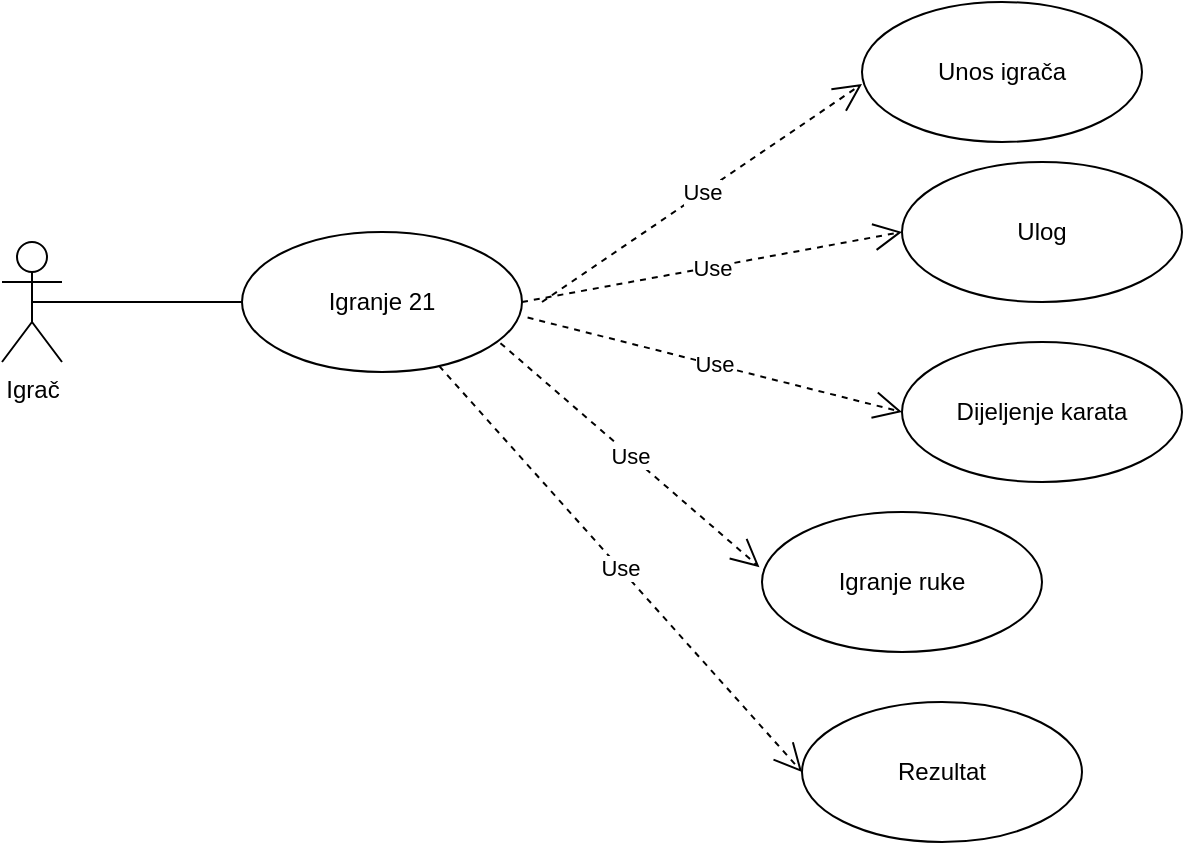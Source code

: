 <mxfile version="14.1.9" type="github" pages="7">
  <diagram id="gBrkXUR-gjfU9QfjnMFt" name="Dijagram korištenja 21">
    <mxGraphModel dx="1038" dy="548" grid="1" gridSize="10" guides="1" tooltips="1" connect="1" arrows="1" fold="1" page="1" pageScale="1" pageWidth="850" pageHeight="1100" math="0" shadow="0">
      <root>
        <mxCell id="0" />
        <mxCell id="1" parent="0" />
        <mxCell id="gREDDe1fToYT0QMhYSi--2" value="Igranje 21" style="ellipse;whiteSpace=wrap;html=1;" vertex="1" parent="1">
          <mxGeometry x="200" y="245" width="140" height="70" as="geometry" />
        </mxCell>
        <mxCell id="gREDDe1fToYT0QMhYSi--3" value="Igrač" style="shape=umlActor;verticalLabelPosition=bottom;verticalAlign=top;html=1;" vertex="1" parent="1">
          <mxGeometry x="80" y="250" width="30" height="60" as="geometry" />
        </mxCell>
        <mxCell id="gREDDe1fToYT0QMhYSi--4" value="Unos igrača" style="ellipse;whiteSpace=wrap;html=1;" vertex="1" parent="1">
          <mxGeometry x="510" y="130" width="140" height="70" as="geometry" />
        </mxCell>
        <mxCell id="gREDDe1fToYT0QMhYSi--8" value="Ulog" style="ellipse;whiteSpace=wrap;html=1;" vertex="1" parent="1">
          <mxGeometry x="530" y="210" width="140" height="70" as="geometry" />
        </mxCell>
        <mxCell id="gREDDe1fToYT0QMhYSi--11" value="Dijeljenje karata" style="ellipse;whiteSpace=wrap;html=1;" vertex="1" parent="1">
          <mxGeometry x="530" y="300" width="140" height="70" as="geometry" />
        </mxCell>
        <mxCell id="gREDDe1fToYT0QMhYSi--25" value="Igranje ruke" style="ellipse;whiteSpace=wrap;html=1;" vertex="1" parent="1">
          <mxGeometry x="460" y="385" width="140" height="70" as="geometry" />
        </mxCell>
        <mxCell id="gREDDe1fToYT0QMhYSi--26" value="Rezultat" style="ellipse;whiteSpace=wrap;html=1;" vertex="1" parent="1">
          <mxGeometry x="480" y="480" width="140" height="70" as="geometry" />
        </mxCell>
        <mxCell id="gREDDe1fToYT0QMhYSi--31" value="Use" style="endArrow=open;endSize=12;dashed=1;html=1;" edge="1" parent="1">
          <mxGeometry width="160" relative="1" as="geometry">
            <mxPoint x="350" y="280" as="sourcePoint" />
            <mxPoint x="510" y="171" as="targetPoint" />
          </mxGeometry>
        </mxCell>
        <mxCell id="gREDDe1fToYT0QMhYSi--32" value="Use" style="endArrow=open;endSize=12;dashed=1;html=1;exitX=1;exitY=0.5;exitDx=0;exitDy=0;entryX=0;entryY=0.5;entryDx=0;entryDy=0;" edge="1" parent="1" source="gREDDe1fToYT0QMhYSi--2" target="gREDDe1fToYT0QMhYSi--8">
          <mxGeometry width="160" relative="1" as="geometry">
            <mxPoint x="355" y="289" as="sourcePoint" />
            <mxPoint x="515" y="180" as="targetPoint" />
          </mxGeometry>
        </mxCell>
        <mxCell id="gREDDe1fToYT0QMhYSi--33" value="Use" style="endArrow=open;endSize=12;dashed=1;html=1;exitX=1.02;exitY=0.611;exitDx=0;exitDy=0;exitPerimeter=0;entryX=0;entryY=0.5;entryDx=0;entryDy=0;" edge="1" parent="1" source="gREDDe1fToYT0QMhYSi--2" target="gREDDe1fToYT0QMhYSi--11">
          <mxGeometry width="160" relative="1" as="geometry">
            <mxPoint x="365" y="299" as="sourcePoint" />
            <mxPoint x="525" y="190" as="targetPoint" />
          </mxGeometry>
        </mxCell>
        <mxCell id="gREDDe1fToYT0QMhYSi--34" value="Use" style="endArrow=open;endSize=12;dashed=1;html=1;entryX=-0.009;entryY=0.394;entryDx=0;entryDy=0;entryPerimeter=0;exitX=0.923;exitY=0.794;exitDx=0;exitDy=0;exitPerimeter=0;" edge="1" parent="1" source="gREDDe1fToYT0QMhYSi--2" target="gREDDe1fToYT0QMhYSi--25">
          <mxGeometry width="160" relative="1" as="geometry">
            <mxPoint x="375" y="309" as="sourcePoint" />
            <mxPoint x="535" y="200" as="targetPoint" />
          </mxGeometry>
        </mxCell>
        <mxCell id="gREDDe1fToYT0QMhYSi--35" value="Use" style="endArrow=open;endSize=12;dashed=1;html=1;entryX=0;entryY=0.5;entryDx=0;entryDy=0;" edge="1" parent="1" source="gREDDe1fToYT0QMhYSi--2" target="gREDDe1fToYT0QMhYSi--26">
          <mxGeometry width="160" relative="1" as="geometry">
            <mxPoint x="385" y="319" as="sourcePoint" />
            <mxPoint x="545" y="210" as="targetPoint" />
          </mxGeometry>
        </mxCell>
        <mxCell id="gREDDe1fToYT0QMhYSi--37" value="" style="endArrow=none;html=1;exitX=0.5;exitY=0.5;exitDx=0;exitDy=0;exitPerimeter=0;entryX=0;entryY=0.5;entryDx=0;entryDy=0;" edge="1" parent="1" source="gREDDe1fToYT0QMhYSi--3" target="gREDDe1fToYT0QMhYSi--2">
          <mxGeometry width="50" height="50" relative="1" as="geometry">
            <mxPoint x="130" y="295" as="sourcePoint" />
            <mxPoint x="180" y="245" as="targetPoint" />
          </mxGeometry>
        </mxCell>
      </root>
    </mxGraphModel>
  </diagram>
  <diagram id="QjQTOwq7k-0RjWiP10hK" name="Igranj 21">
    <mxGraphModel dx="1038" dy="548" grid="1" gridSize="10" guides="1" tooltips="1" connect="1" arrows="1" fold="1" page="1" pageScale="1" pageWidth="850" pageHeight="1100" math="0" shadow="0">
      <root>
        <mxCell id="UFlYDr-B3g-Tg2c9N5D9-0" />
        <mxCell id="UFlYDr-B3g-Tg2c9N5D9-1" parent="UFlYDr-B3g-Tg2c9N5D9-0" />
      </root>
    </mxGraphModel>
  </diagram>
  <diagram id="kx71zB4Wol-LrBlIHvHo" name="Dijagram podaktivnosti unosa igrača">
    <mxGraphModel dx="1038" dy="548" grid="1" gridSize="10" guides="1" tooltips="1" connect="1" arrows="1" fold="1" page="1" pageScale="1" pageWidth="850" pageHeight="1100" math="0" shadow="0">
      <root>
        <mxCell id="SCyd8W-LXw6WJe8JgeKQ-0" />
        <mxCell id="SCyd8W-LXw6WJe8JgeKQ-1" parent="SCyd8W-LXw6WJe8JgeKQ-0" />
      </root>
    </mxGraphModel>
  </diagram>
  <diagram id="jJaSz2A1YhvTiS2fluQO" name="Dijagram podaktivnost dijeljenja karata">
    <mxGraphModel dx="1038" dy="548" grid="1" gridSize="10" guides="1" tooltips="1" connect="1" arrows="1" fold="1" page="1" pageScale="1" pageWidth="850" pageHeight="1100" math="0" shadow="0">
      <root>
        <mxCell id="gmjp0lytDs2HwNS64izx-0" />
        <mxCell id="gmjp0lytDs2HwNS64izx-1" parent="gmjp0lytDs2HwNS64izx-0" />
      </root>
    </mxGraphModel>
  </diagram>
  <diagram id="wvaVMmBKBg1jfdbOvKmT" name="Dijagram podaktivnosti igranja ruke">
    <mxGraphModel dx="1038" dy="548" grid="1" gridSize="10" guides="1" tooltips="1" connect="1" arrows="1" fold="1" page="1" pageScale="1" pageWidth="850" pageHeight="1100" math="0" shadow="0">
      <root>
        <mxCell id="g5lteKaAT_-2tOi3wa7b-0" />
        <mxCell id="g5lteKaAT_-2tOi3wa7b-1" parent="g5lteKaAT_-2tOi3wa7b-0" />
      </root>
    </mxGraphModel>
  </diagram>
  <diagram id="kovj5Vgvz8VHMxRpF5NH" name="Dijagram opdaktivnosti rezultata">
    <mxGraphModel dx="1038" dy="548" grid="1" gridSize="10" guides="1" tooltips="1" connect="1" arrows="1" fold="1" page="1" pageScale="1" pageWidth="850" pageHeight="1100" math="0" shadow="0">
      <root>
        <mxCell id="K_IwpK76xLawtsPIEpOv-0" />
        <mxCell id="K_IwpK76xLawtsPIEpOv-1" parent="K_IwpK76xLawtsPIEpOv-0" />
      </root>
    </mxGraphModel>
  </diagram>
  <diagram id="EbAjEZBqyy6RiBGQ2Bc_" name="Dijagram podaktivnosti uloga">
    <mxGraphModel dx="1038" dy="548" grid="1" gridSize="10" guides="1" tooltips="1" connect="1" arrows="1" fold="1" page="1" pageScale="1" pageWidth="850" pageHeight="1100" math="0" shadow="0">
      <root>
        <mxCell id="vqXXIpPSc192GCfYLSQS-0" />
        <mxCell id="vqXXIpPSc192GCfYLSQS-1" parent="vqXXIpPSc192GCfYLSQS-0" />
      </root>
    </mxGraphModel>
  </diagram>
</mxfile>
